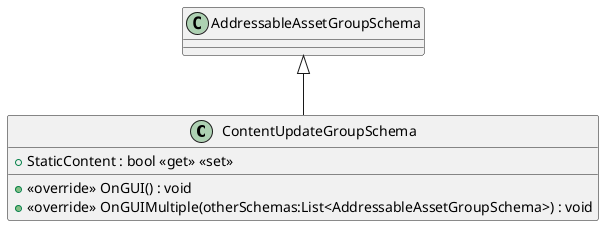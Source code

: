 @startuml
class ContentUpdateGroupSchema {
    + StaticContent : bool <<get>> <<set>>
    + <<override>> OnGUI() : void
    + <<override>> OnGUIMultiple(otherSchemas:List<AddressableAssetGroupSchema>) : void
}
AddressableAssetGroupSchema <|-- ContentUpdateGroupSchema
@enduml
